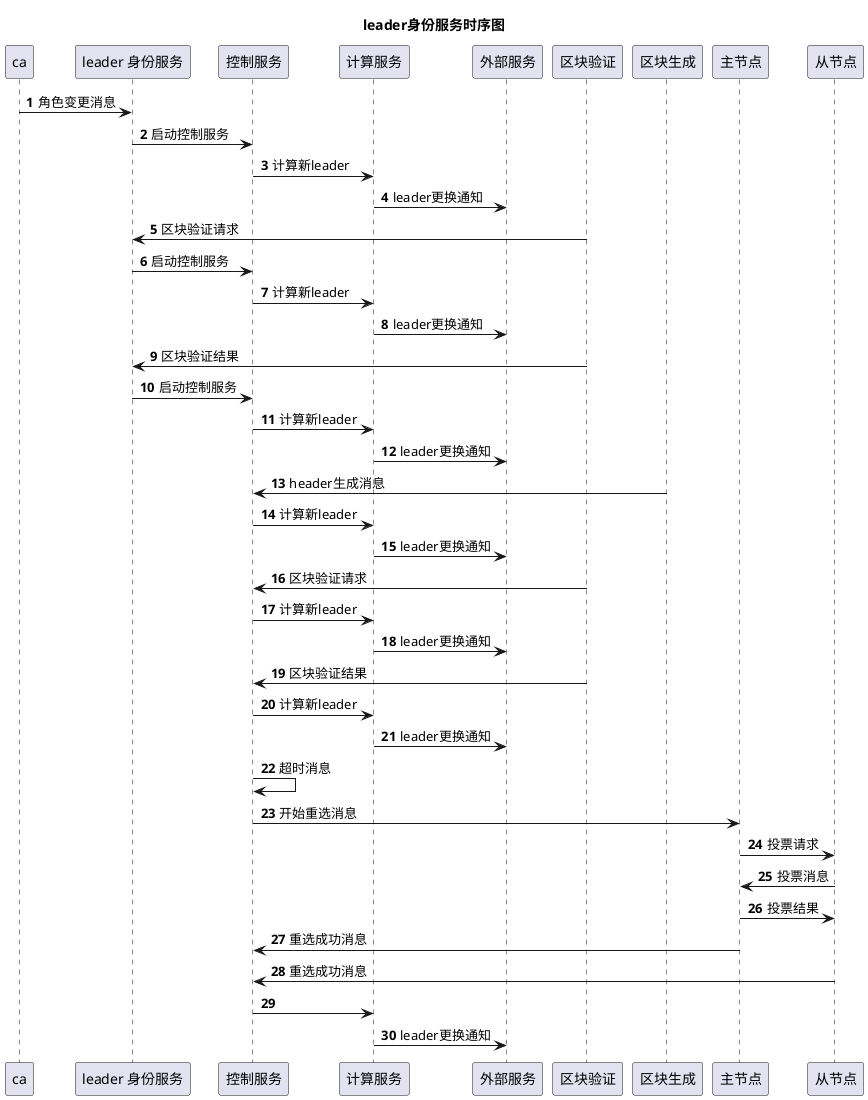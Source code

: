 @startuml
title leader身份服务时序图
autonumber

ca -> "leader 身份服务" as s1 : 角色变更消息
s1 -> "控制服务" as s2 : 启动控制服务
s2 -> "计算服务" as s3 : 计算新leader
s3 -> "外部服务" : leader更换通知
区块验证 -> s1 : 区块验证请求
s1 -> "控制服务" as s2 : 启动控制服务
s2 -> "计算服务" as s3 : 计算新leader
s3 -> "外部服务" : leader更换通知
区块验证 -> s1 : 区块验证结果
s1 -> "控制服务" as s2 : 启动控制服务
s2 -> "计算服务" as s3 : 计算新leader
s3 -> "外部服务" : leader更换通知
区块生成 -> s2 : header生成消息
s2 -> "计算服务" as s3 : 计算新leader
s3 -> "外部服务" : leader更换通知
区块验证 -> s2 : 区块验证请求
s2 -> "计算服务" as s3 : 计算新leader
s3 -> "外部服务" : leader更换通知
区块验证 -> s2 : 区块验证结果
s2 -> "计算服务" as s3 : 计算新leader
s3 -> "外部服务" : leader更换通知
s2 -> s2 : 超时消息
s2 -> "主节点" as s4 : 开始重选消息
s4 -> "从节点" as s5 : 投票请求
s5 -> s4 : 投票消息
s4 -> s5 : 投票结果
s4 -> s2 : 重选成功消息
s5 -> s2 : 重选成功消息
s2 -> s3 
s3 -> 外部服务: leader更换通知

@enduml